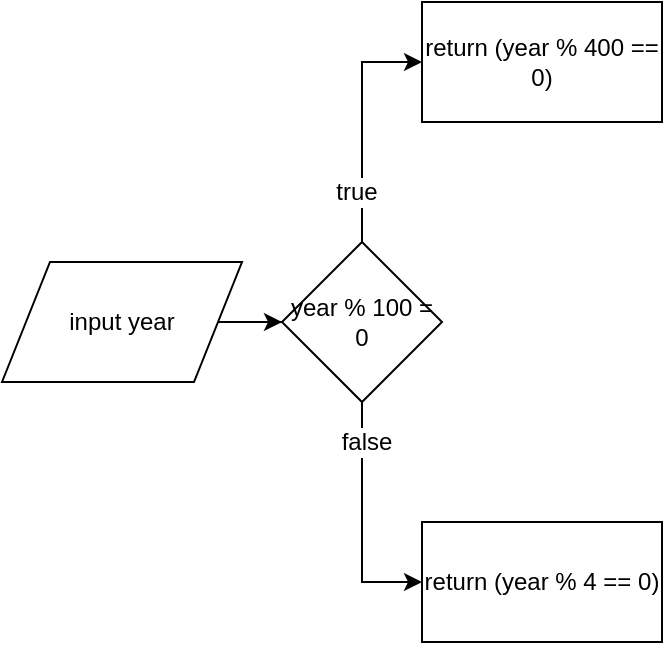 <mxfile version="12.2.7" type="device" pages="1"><diagram id="67iHnExF8mT2WgdwG9od" name="Page-1"><mxGraphModel dx="1806" dy="763" grid="1" gridSize="10" guides="1" tooltips="1" connect="1" arrows="1" fold="1" page="1" pageScale="1" pageWidth="827" pageHeight="1169" math="0" shadow="0"><root><mxCell id="0"/><mxCell id="1" parent="0"/><mxCell id="_ml_luIkD_PcQhN8Mhh--12" style="edgeStyle=orthogonalEdgeStyle;rounded=0;orthogonalLoop=1;jettySize=auto;html=1;exitX=1;exitY=0.5;exitDx=0;exitDy=0;" edge="1" parent="1" source="_ml_luIkD_PcQhN8Mhh--3" target="_ml_luIkD_PcQhN8Mhh--5"><mxGeometry relative="1" as="geometry"/></mxCell><mxCell id="_ml_luIkD_PcQhN8Mhh--3" value="input year" style="shape=parallelogram;perimeter=parallelogramPerimeter;whiteSpace=wrap;html=1;" vertex="1" parent="1"><mxGeometry x="30" y="350" width="120" height="60" as="geometry"/></mxCell><mxCell id="_ml_luIkD_PcQhN8Mhh--26" style="edgeStyle=orthogonalEdgeStyle;rounded=0;orthogonalLoop=1;jettySize=auto;html=1;exitX=0.5;exitY=0;exitDx=0;exitDy=0;entryX=0;entryY=0.5;entryDx=0;entryDy=0;" edge="1" parent="1" source="_ml_luIkD_PcQhN8Mhh--5" target="_ml_luIkD_PcQhN8Mhh--25"><mxGeometry relative="1" as="geometry"/></mxCell><mxCell id="_ml_luIkD_PcQhN8Mhh--29" value="true" style="text;html=1;resizable=0;points=[];align=center;verticalAlign=middle;labelBackgroundColor=#ffffff;" vertex="1" connectable="0" parent="_ml_luIkD_PcQhN8Mhh--26"><mxGeometry x="-0.571" y="3" relative="1" as="geometry"><mxPoint as="offset"/></mxGeometry></mxCell><mxCell id="_ml_luIkD_PcQhN8Mhh--28" style="edgeStyle=orthogonalEdgeStyle;rounded=0;orthogonalLoop=1;jettySize=auto;html=1;exitX=0.5;exitY=1;exitDx=0;exitDy=0;entryX=0;entryY=0.5;entryDx=0;entryDy=0;" edge="1" parent="1" source="_ml_luIkD_PcQhN8Mhh--5" target="_ml_luIkD_PcQhN8Mhh--27"><mxGeometry relative="1" as="geometry"/></mxCell><mxCell id="_ml_luIkD_PcQhN8Mhh--30" value="false" style="text;html=1;resizable=0;points=[];align=center;verticalAlign=middle;labelBackgroundColor=#ffffff;" vertex="1" connectable="0" parent="_ml_luIkD_PcQhN8Mhh--28"><mxGeometry x="-0.667" y="2" relative="1" as="geometry"><mxPoint as="offset"/></mxGeometry></mxCell><mxCell id="_ml_luIkD_PcQhN8Mhh--5" value="year % 100 = 0" style="rhombus;whiteSpace=wrap;html=1;" vertex="1" parent="1"><mxGeometry x="170" y="340" width="80" height="80" as="geometry"/></mxCell><mxCell id="_ml_luIkD_PcQhN8Mhh--25" value="return (year % 400 == 0)" style="rounded=0;whiteSpace=wrap;html=1;" vertex="1" parent="1"><mxGeometry x="240" y="220" width="120" height="60" as="geometry"/></mxCell><mxCell id="_ml_luIkD_PcQhN8Mhh--27" value="return (year % 4 == 0)" style="rounded=0;whiteSpace=wrap;html=1;" vertex="1" parent="1"><mxGeometry x="240" y="480" width="120" height="60" as="geometry"/></mxCell></root></mxGraphModel></diagram></mxfile>